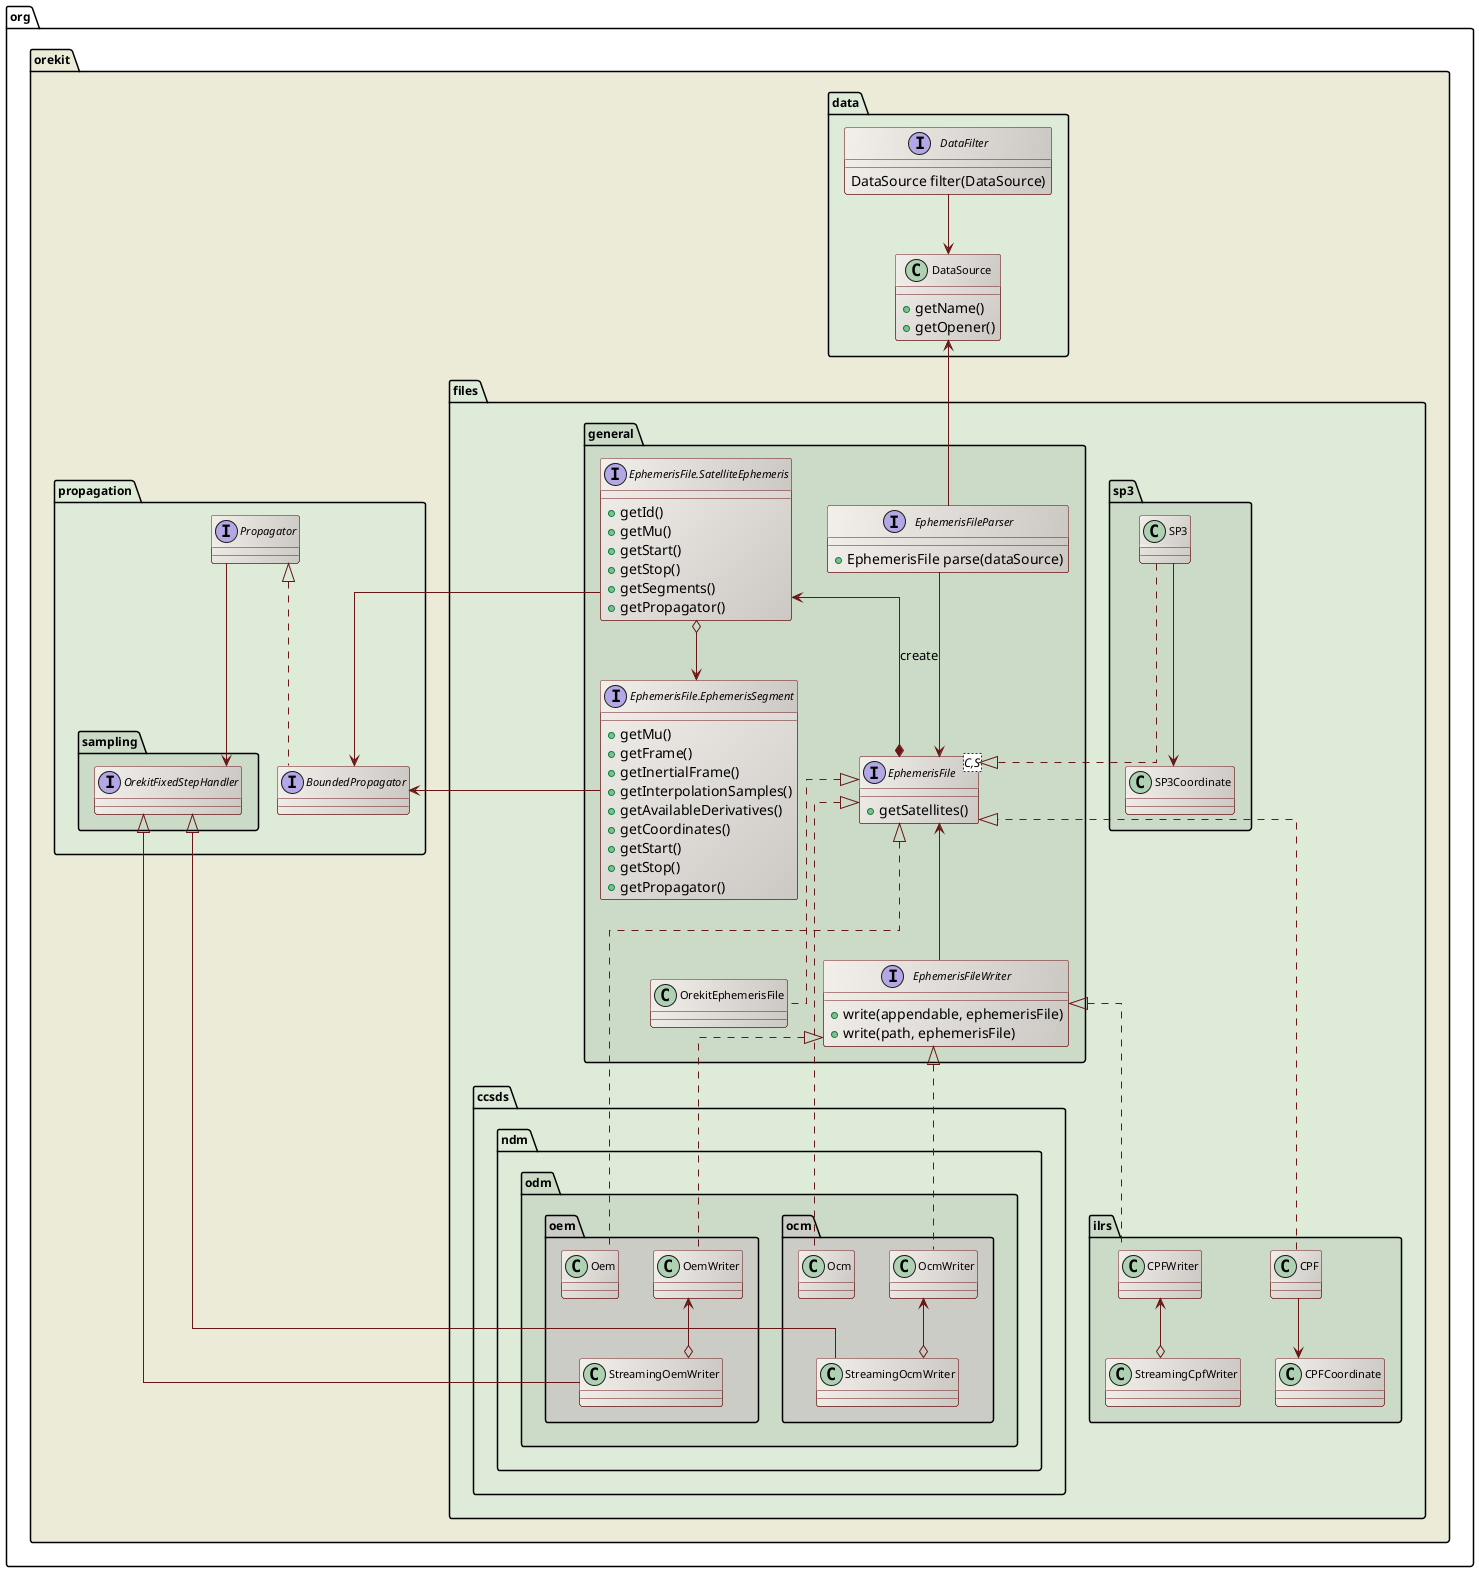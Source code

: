 ' Copyright 2002-2024 CS GROUP
' Licensed to CS GROUP (CS) under one or more
' contributor license agreements.  See the NOTICE file distributed with
' this work for additional information regarding copyright ownership.
' CS licenses this file to You under the Apache License, Version 2.0
' (the "License"); you may not use this file except in compliance with
' the License.  You may obtain a copy of the License at
'
'   http://www.apache.org/licenses/LICENSE-2.0
'
' Unless required by applicable law or agreed to in writing, software
' distributed under the License is distributed on an "AS IS" BASIS,
' WITHOUT WARRANTIES OR CONDITIONS OF ANY KIND, either express or implied.
' See the License for the specific language governing permissions and
' limitations under the License.

@startuml

  skinparam svek                  true
  skinparam ClassBackgroundColor  #F3EFEB/CCC9C5
  skinparam ClassArrowColor       #691616
  skinparam ClassBorderColor      #691616
  skinparam NoteBackgroundColor   #F3EFEB
  skinparam NoteBorderColor       #691616
  skinparam NoteFontColor         #691616
  skinparam ClassFontSize         11
  skinparam PackageFontSize       12
  skinparam linetype              ortho

  package org.orekit #ECEBD8 {

    package data #DDEBD8 {
      interface DataFilter {
        DataSource filter(DataSource)
      }
      class DataSource {
        +getName()
        +getOpener()
      }
      DataFilter --> DataSource
    }

    package files #DDEBD8 {

       package sp3 #CBDBC8 {
          class SP3
          class SP3Coordinate
          SP3 --> SP3Coordinate
       }

       package ilrs #CBDBC8 {
         class CPF
         class CPFWriter
         class StreamingCpfWriter
         class CPFCoordinate
         CPF --> CPFCoordinate
       }

      package general #CBDBC8 {

        class OrekitEphemerisFile

        interface EphemerisFileParser {
          +EphemerisFile parse(dataSource)
        }

        interface EphemerisFileWriter {
          +write(appendable, ephemerisFile)
          +write(path, ephemerisFile)
        }

        interface "EphemerisFile<C,S>" as EphemerisFile {
          +getSatellites()
        }

        interface "EphemerisFile.SatelliteEphemeris" as SatelliteEphemeris {
          +getId()
          +getMu()
          +getStart()
          +getStop()
          +getSegments()
          +getPropagator()
        }

        interface "EphemerisFile.EphemerisSegment" as EphemerisSegment {
          +getMu()
          +getFrame()
          +getInertialFrame()
          +getInterpolationSamples()
          +getAvailableDerivatives()
          +getCoordinates()
          +getStart()
          +getStop()
          +getPropagator()
        }

        SP3 ..|> EphemerisFile
        CPF ..|> EphemerisFile
        CPFWriter <--o StreamingCpfWriter
        EphemerisFileWriter <|.. CPFWriter
        SatelliteEphemeris <--* EphemerisFile
        SatelliteEphemeris o--> EphemerisSegment

        DataSource     <--  EphemerisFileParser
        EphemerisFile <|.. OrekitEphemerisFile
        EphemerisFile <--  EphemerisFileWriter
        EphemerisFileParser --> EphemerisFile : create

      }

      package ccsds.ndm.odm #CBDBC8 {
        package oem #CCCCC7 {
          class OemWriter
          class StreamingOemWriter
          class Oem
          EphemerisFile <|.. Oem
          OemWriter <--o StreamingOemWriter
          EphemerisFileWriter <|.. OemWriter
        }
        package ocm #CCCCC7 {
          class OcmWriter
          class StreamingOcmWriter
          class Ocm
          EphemerisFile <|.. Ocm
          OcmWriter <--o StreamingOcmWriter
          EphemerisFileWriter <|.. OcmWriter
        }
      }
    }

    package propagation #DDEBD8 {
      interface Propagator
      interface BoundedPropagator
      Propagator <|.. BoundedPropagator
      BoundedPropagator <-left- SatelliteEphemeris
      BoundedPropagator <-left- EphemerisSegment

      package sampling #CBDBC8 {
        interface OrekitFixedStepHandler
        Propagator --> OrekitFixedStepHandler
        OrekitFixedStepHandler <|-- StreamingOemWriter
        OrekitFixedStepHandler <|-- StreamingOcmWriter
      }
    }

  }
@enduml
